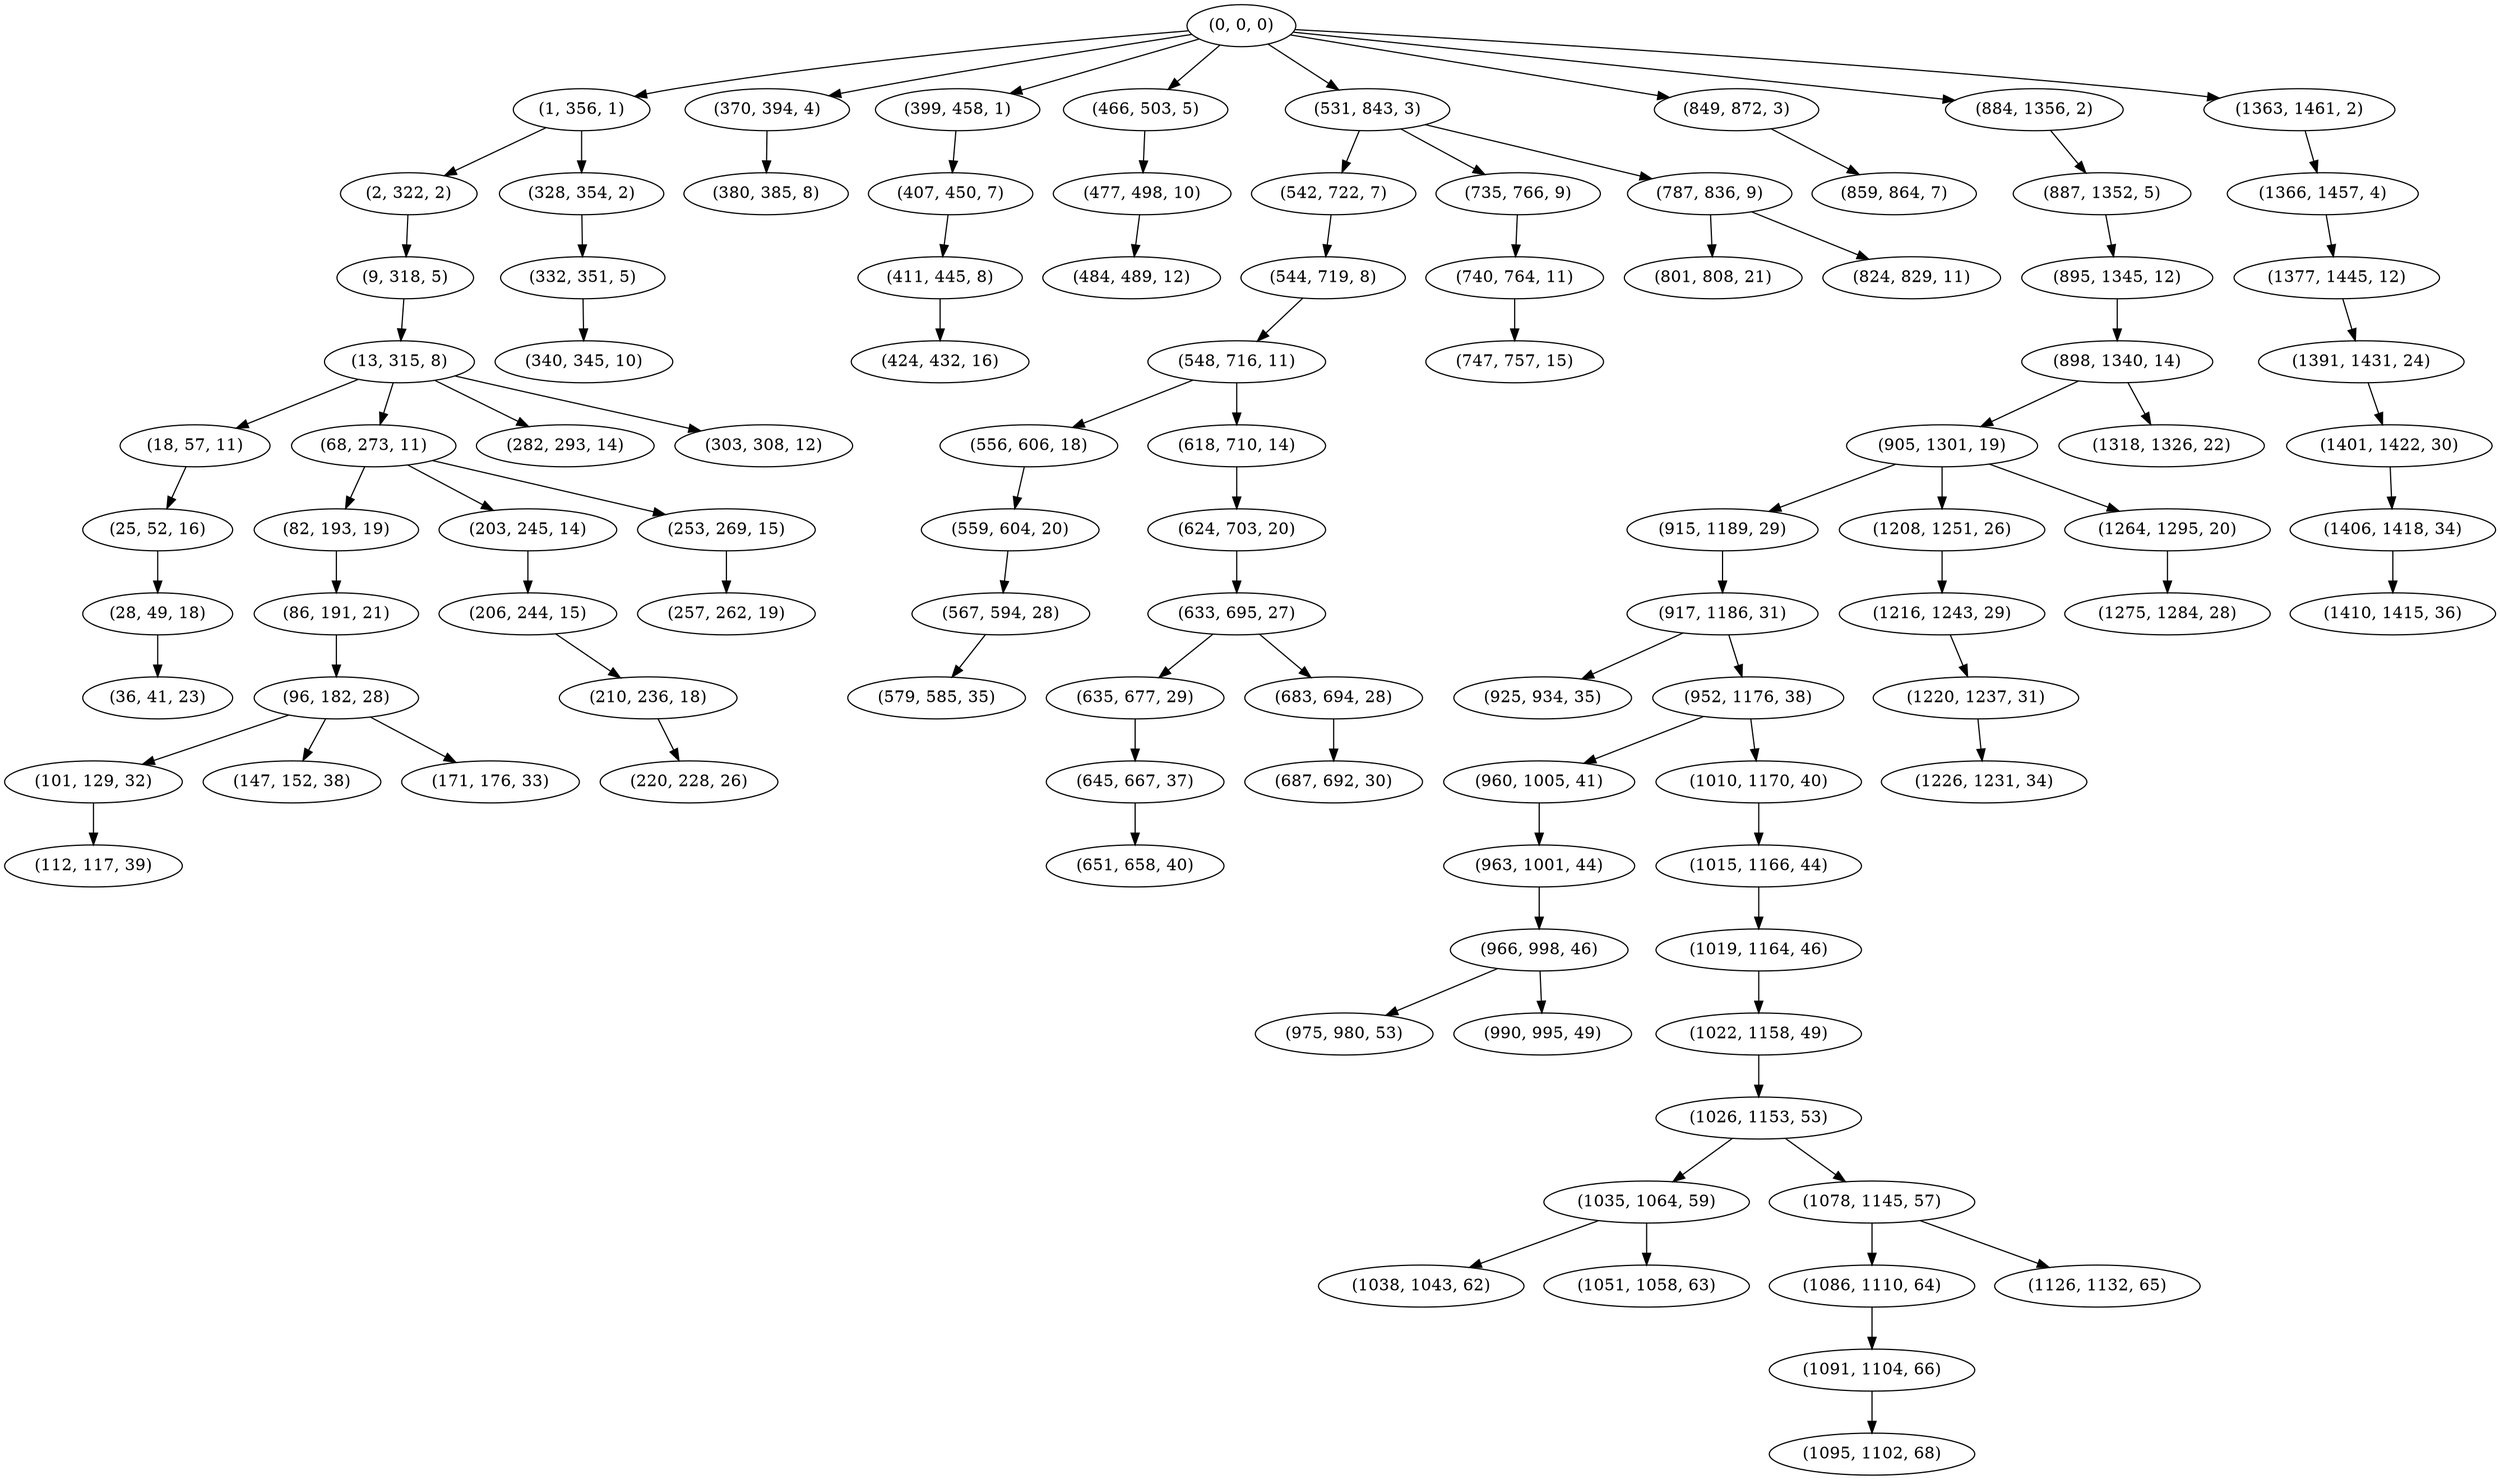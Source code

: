 digraph tree {
    "(0, 0, 0)";
    "(1, 356, 1)";
    "(2, 322, 2)";
    "(9, 318, 5)";
    "(13, 315, 8)";
    "(18, 57, 11)";
    "(25, 52, 16)";
    "(28, 49, 18)";
    "(36, 41, 23)";
    "(68, 273, 11)";
    "(82, 193, 19)";
    "(86, 191, 21)";
    "(96, 182, 28)";
    "(101, 129, 32)";
    "(112, 117, 39)";
    "(147, 152, 38)";
    "(171, 176, 33)";
    "(203, 245, 14)";
    "(206, 244, 15)";
    "(210, 236, 18)";
    "(220, 228, 26)";
    "(253, 269, 15)";
    "(257, 262, 19)";
    "(282, 293, 14)";
    "(303, 308, 12)";
    "(328, 354, 2)";
    "(332, 351, 5)";
    "(340, 345, 10)";
    "(370, 394, 4)";
    "(380, 385, 8)";
    "(399, 458, 1)";
    "(407, 450, 7)";
    "(411, 445, 8)";
    "(424, 432, 16)";
    "(466, 503, 5)";
    "(477, 498, 10)";
    "(484, 489, 12)";
    "(531, 843, 3)";
    "(542, 722, 7)";
    "(544, 719, 8)";
    "(548, 716, 11)";
    "(556, 606, 18)";
    "(559, 604, 20)";
    "(567, 594, 28)";
    "(579, 585, 35)";
    "(618, 710, 14)";
    "(624, 703, 20)";
    "(633, 695, 27)";
    "(635, 677, 29)";
    "(645, 667, 37)";
    "(651, 658, 40)";
    "(683, 694, 28)";
    "(687, 692, 30)";
    "(735, 766, 9)";
    "(740, 764, 11)";
    "(747, 757, 15)";
    "(787, 836, 9)";
    "(801, 808, 21)";
    "(824, 829, 11)";
    "(849, 872, 3)";
    "(859, 864, 7)";
    "(884, 1356, 2)";
    "(887, 1352, 5)";
    "(895, 1345, 12)";
    "(898, 1340, 14)";
    "(905, 1301, 19)";
    "(915, 1189, 29)";
    "(917, 1186, 31)";
    "(925, 934, 35)";
    "(952, 1176, 38)";
    "(960, 1005, 41)";
    "(963, 1001, 44)";
    "(966, 998, 46)";
    "(975, 980, 53)";
    "(990, 995, 49)";
    "(1010, 1170, 40)";
    "(1015, 1166, 44)";
    "(1019, 1164, 46)";
    "(1022, 1158, 49)";
    "(1026, 1153, 53)";
    "(1035, 1064, 59)";
    "(1038, 1043, 62)";
    "(1051, 1058, 63)";
    "(1078, 1145, 57)";
    "(1086, 1110, 64)";
    "(1091, 1104, 66)";
    "(1095, 1102, 68)";
    "(1126, 1132, 65)";
    "(1208, 1251, 26)";
    "(1216, 1243, 29)";
    "(1220, 1237, 31)";
    "(1226, 1231, 34)";
    "(1264, 1295, 20)";
    "(1275, 1284, 28)";
    "(1318, 1326, 22)";
    "(1363, 1461, 2)";
    "(1366, 1457, 4)";
    "(1377, 1445, 12)";
    "(1391, 1431, 24)";
    "(1401, 1422, 30)";
    "(1406, 1418, 34)";
    "(1410, 1415, 36)";
    "(0, 0, 0)" -> "(1, 356, 1)";
    "(0, 0, 0)" -> "(370, 394, 4)";
    "(0, 0, 0)" -> "(399, 458, 1)";
    "(0, 0, 0)" -> "(466, 503, 5)";
    "(0, 0, 0)" -> "(531, 843, 3)";
    "(0, 0, 0)" -> "(849, 872, 3)";
    "(0, 0, 0)" -> "(884, 1356, 2)";
    "(0, 0, 0)" -> "(1363, 1461, 2)";
    "(1, 356, 1)" -> "(2, 322, 2)";
    "(1, 356, 1)" -> "(328, 354, 2)";
    "(2, 322, 2)" -> "(9, 318, 5)";
    "(9, 318, 5)" -> "(13, 315, 8)";
    "(13, 315, 8)" -> "(18, 57, 11)";
    "(13, 315, 8)" -> "(68, 273, 11)";
    "(13, 315, 8)" -> "(282, 293, 14)";
    "(13, 315, 8)" -> "(303, 308, 12)";
    "(18, 57, 11)" -> "(25, 52, 16)";
    "(25, 52, 16)" -> "(28, 49, 18)";
    "(28, 49, 18)" -> "(36, 41, 23)";
    "(68, 273, 11)" -> "(82, 193, 19)";
    "(68, 273, 11)" -> "(203, 245, 14)";
    "(68, 273, 11)" -> "(253, 269, 15)";
    "(82, 193, 19)" -> "(86, 191, 21)";
    "(86, 191, 21)" -> "(96, 182, 28)";
    "(96, 182, 28)" -> "(101, 129, 32)";
    "(96, 182, 28)" -> "(147, 152, 38)";
    "(96, 182, 28)" -> "(171, 176, 33)";
    "(101, 129, 32)" -> "(112, 117, 39)";
    "(203, 245, 14)" -> "(206, 244, 15)";
    "(206, 244, 15)" -> "(210, 236, 18)";
    "(210, 236, 18)" -> "(220, 228, 26)";
    "(253, 269, 15)" -> "(257, 262, 19)";
    "(328, 354, 2)" -> "(332, 351, 5)";
    "(332, 351, 5)" -> "(340, 345, 10)";
    "(370, 394, 4)" -> "(380, 385, 8)";
    "(399, 458, 1)" -> "(407, 450, 7)";
    "(407, 450, 7)" -> "(411, 445, 8)";
    "(411, 445, 8)" -> "(424, 432, 16)";
    "(466, 503, 5)" -> "(477, 498, 10)";
    "(477, 498, 10)" -> "(484, 489, 12)";
    "(531, 843, 3)" -> "(542, 722, 7)";
    "(531, 843, 3)" -> "(735, 766, 9)";
    "(531, 843, 3)" -> "(787, 836, 9)";
    "(542, 722, 7)" -> "(544, 719, 8)";
    "(544, 719, 8)" -> "(548, 716, 11)";
    "(548, 716, 11)" -> "(556, 606, 18)";
    "(548, 716, 11)" -> "(618, 710, 14)";
    "(556, 606, 18)" -> "(559, 604, 20)";
    "(559, 604, 20)" -> "(567, 594, 28)";
    "(567, 594, 28)" -> "(579, 585, 35)";
    "(618, 710, 14)" -> "(624, 703, 20)";
    "(624, 703, 20)" -> "(633, 695, 27)";
    "(633, 695, 27)" -> "(635, 677, 29)";
    "(633, 695, 27)" -> "(683, 694, 28)";
    "(635, 677, 29)" -> "(645, 667, 37)";
    "(645, 667, 37)" -> "(651, 658, 40)";
    "(683, 694, 28)" -> "(687, 692, 30)";
    "(735, 766, 9)" -> "(740, 764, 11)";
    "(740, 764, 11)" -> "(747, 757, 15)";
    "(787, 836, 9)" -> "(801, 808, 21)";
    "(787, 836, 9)" -> "(824, 829, 11)";
    "(849, 872, 3)" -> "(859, 864, 7)";
    "(884, 1356, 2)" -> "(887, 1352, 5)";
    "(887, 1352, 5)" -> "(895, 1345, 12)";
    "(895, 1345, 12)" -> "(898, 1340, 14)";
    "(898, 1340, 14)" -> "(905, 1301, 19)";
    "(898, 1340, 14)" -> "(1318, 1326, 22)";
    "(905, 1301, 19)" -> "(915, 1189, 29)";
    "(905, 1301, 19)" -> "(1208, 1251, 26)";
    "(905, 1301, 19)" -> "(1264, 1295, 20)";
    "(915, 1189, 29)" -> "(917, 1186, 31)";
    "(917, 1186, 31)" -> "(925, 934, 35)";
    "(917, 1186, 31)" -> "(952, 1176, 38)";
    "(952, 1176, 38)" -> "(960, 1005, 41)";
    "(952, 1176, 38)" -> "(1010, 1170, 40)";
    "(960, 1005, 41)" -> "(963, 1001, 44)";
    "(963, 1001, 44)" -> "(966, 998, 46)";
    "(966, 998, 46)" -> "(975, 980, 53)";
    "(966, 998, 46)" -> "(990, 995, 49)";
    "(1010, 1170, 40)" -> "(1015, 1166, 44)";
    "(1015, 1166, 44)" -> "(1019, 1164, 46)";
    "(1019, 1164, 46)" -> "(1022, 1158, 49)";
    "(1022, 1158, 49)" -> "(1026, 1153, 53)";
    "(1026, 1153, 53)" -> "(1035, 1064, 59)";
    "(1026, 1153, 53)" -> "(1078, 1145, 57)";
    "(1035, 1064, 59)" -> "(1038, 1043, 62)";
    "(1035, 1064, 59)" -> "(1051, 1058, 63)";
    "(1078, 1145, 57)" -> "(1086, 1110, 64)";
    "(1078, 1145, 57)" -> "(1126, 1132, 65)";
    "(1086, 1110, 64)" -> "(1091, 1104, 66)";
    "(1091, 1104, 66)" -> "(1095, 1102, 68)";
    "(1208, 1251, 26)" -> "(1216, 1243, 29)";
    "(1216, 1243, 29)" -> "(1220, 1237, 31)";
    "(1220, 1237, 31)" -> "(1226, 1231, 34)";
    "(1264, 1295, 20)" -> "(1275, 1284, 28)";
    "(1363, 1461, 2)" -> "(1366, 1457, 4)";
    "(1366, 1457, 4)" -> "(1377, 1445, 12)";
    "(1377, 1445, 12)" -> "(1391, 1431, 24)";
    "(1391, 1431, 24)" -> "(1401, 1422, 30)";
    "(1401, 1422, 30)" -> "(1406, 1418, 34)";
    "(1406, 1418, 34)" -> "(1410, 1415, 36)";
}
